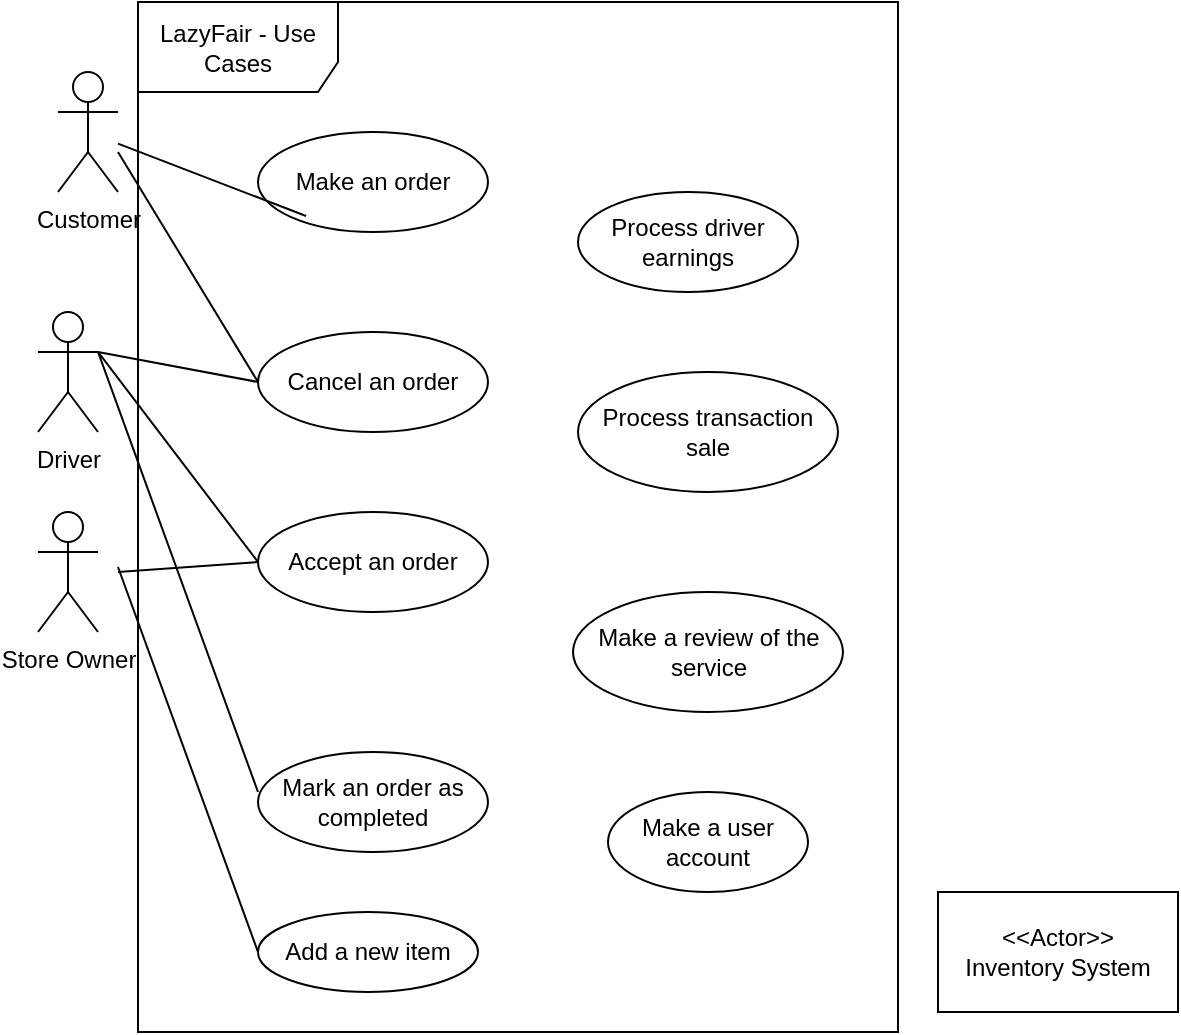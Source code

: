 <mxfile version="26.1.0">
  <diagram name="Page-1" id="ibz8DViMXlBaN--OkZIH">
    <mxGraphModel dx="1034" dy="493" grid="1" gridSize="10" guides="1" tooltips="1" connect="1" arrows="1" fold="1" page="1" pageScale="1" pageWidth="827" pageHeight="1169" math="0" shadow="0">
      <root>
        <mxCell id="0" />
        <mxCell id="1" parent="0" />
        <mxCell id="rD1ZoXlZe08rr5XbCh_b-1" value="LazyFair - Use Cases" style="shape=umlFrame;whiteSpace=wrap;html=1;pointerEvents=0;width=100;height=45;" parent="1" vertex="1">
          <mxGeometry x="280" y="385" width="380" height="515" as="geometry" />
        </mxCell>
        <mxCell id="rD1ZoXlZe08rr5XbCh_b-3" value="Make an order" style="ellipse;whiteSpace=wrap;html=1;" parent="1" vertex="1">
          <mxGeometry x="340" y="450" width="115" height="50" as="geometry" />
        </mxCell>
        <mxCell id="cIRuV8Rj02czdqpQ5D3a-1" value="Add a new item" style="ellipse;whiteSpace=wrap;html=1;" parent="1" vertex="1">
          <mxGeometry x="340" y="840" width="110" height="40" as="geometry" />
        </mxCell>
        <mxCell id="rD1ZoXlZe08rr5XbCh_b-4" value="Cancel an order" style="ellipse;whiteSpace=wrap;html=1;" parent="1" vertex="1">
          <mxGeometry x="340" y="550" width="115" height="50" as="geometry" />
        </mxCell>
        <mxCell id="cIRuV8Rj02czdqpQ5D3a-2" value="Driver" style="shape=umlActor;verticalLabelPosition=bottom;verticalAlign=top;html=1;outlineConnect=0;" parent="1" vertex="1">
          <mxGeometry x="230" y="540" width="30" height="60" as="geometry" />
        </mxCell>
        <mxCell id="rD1ZoXlZe08rr5XbCh_b-5" value="Accept an order" style="ellipse;whiteSpace=wrap;html=1;" parent="1" vertex="1">
          <mxGeometry x="340" y="640" width="115" height="50" as="geometry" />
        </mxCell>
        <mxCell id="cIRuV8Rj02czdqpQ5D3a-3" value="Store Owner&lt;span style=&quot;color: rgba(0, 0, 0, 0); font-family: monospace; font-size: 0px; text-align: start;&quot;&gt;%3CmxGraphModel%3E%3Croot%3E%3CmxCell%20id%3D%220%22%2F%3E%3CmxCell%20id%3D%221%22%20parent%3D%220%22%2F%3E%3CmxCell%20id%3D%222%22%20value%3D%22Actor%22%20style%3D%22shape%3DumlActor%3BverticalLabelPosition%3Dbottom%3BverticalAlign%3Dtop%3Bhtml%3D1%3BoutlineConnect%3D0%3B%22%20vertex%3D%221%22%20parent%3D%221%22%3E%3CmxGeometry%20x%3D%22230%22%20y%3D%22420%22%20width%3D%2230%22%20height%3D%2260%22%20as%3D%22geometry%22%2F%3E%3C%2FmxCell%3E%3C%2Froot%3E%3C%2FmxGraphModel%3E&lt;/span&gt;" style="shape=umlActor;verticalLabelPosition=bottom;verticalAlign=top;html=1;outlineConnect=0;" parent="1" vertex="1">
          <mxGeometry x="230" y="640" width="30" height="60" as="geometry" />
        </mxCell>
        <mxCell id="rD1ZoXlZe08rr5XbCh_b-6" value="Mark an order as completed" style="ellipse;whiteSpace=wrap;html=1;" parent="1" vertex="1">
          <mxGeometry x="340" y="760" width="115" height="50" as="geometry" />
        </mxCell>
        <mxCell id="cIRuV8Rj02czdqpQ5D3a-5" value="Customer&lt;span style=&quot;color: rgba(0, 0, 0, 0); font-family: monospace; font-size: 0px; text-align: start;&quot;&gt;%3CmxGraphModel%3E%3Croot%3E%3CmxCell%20id%3D%220%22%2F%3E%3CmxCell%20id%3D%221%22%20parent%3D%220%22%2F%3E%3CmxCell%20id%3D%222%22%20value%3D%22Actor%22%20style%3D%22shape%3DumlActor%3BverticalLabelPosition%3Dbottom%3BverticalAlign%3Dtop%3Bhtml%3D1%3BoutlineConnect%3D0%3B%22%20vertex%3D%221%22%20parent%3D%221%22%3E%3CmxGeometry%20x%3D%22230%22%20y%3D%22420%22%20width%3D%2230%22%20height%3D%2260%22%20as%3D%22geometry%22%2F%3E%3C%2FmxCell%3E%3C%2Froot%3E%3C%2FmxGraphModel%3E&lt;/span&gt;" style="shape=umlActor;verticalLabelPosition=bottom;verticalAlign=top;html=1;outlineConnect=0;" parent="1" vertex="1">
          <mxGeometry x="240" y="420" width="30" height="60" as="geometry" />
        </mxCell>
        <mxCell id="rD1ZoXlZe08rr5XbCh_b-7" value="Make a review of the service" style="ellipse;whiteSpace=wrap;html=1;" parent="1" vertex="1">
          <mxGeometry x="497.5" y="680" width="135" height="60" as="geometry" />
        </mxCell>
        <mxCell id="eqrMuBSTcKXrIwjARY2d-1" value="" style="endArrow=none;html=1;rounded=0;entryX=0.209;entryY=0.84;entryDx=0;entryDy=0;entryPerimeter=0;" parent="1" source="cIRuV8Rj02czdqpQ5D3a-5" target="rD1ZoXlZe08rr5XbCh_b-3" edge="1">
          <mxGeometry width="50" height="50" relative="1" as="geometry">
            <mxPoint x="270" y="560" as="sourcePoint" />
            <mxPoint x="320" y="510" as="targetPoint" />
          </mxGeometry>
        </mxCell>
        <mxCell id="rD1ZoXlZe08rr5XbCh_b-10" value="Make a user account" style="ellipse;whiteSpace=wrap;html=1;" parent="1" vertex="1">
          <mxGeometry x="515" y="780" width="100" height="50" as="geometry" />
        </mxCell>
        <mxCell id="qXeXoqb5C93qJGl5Qcnj-1" value="" style="endArrow=none;html=1;rounded=0;entryX=0;entryY=0.5;entryDx=0;entryDy=0;" parent="1" target="rD1ZoXlZe08rr5XbCh_b-4" edge="1">
          <mxGeometry width="50" height="50" relative="1" as="geometry">
            <mxPoint x="270" y="460" as="sourcePoint" />
            <mxPoint x="440" y="620" as="targetPoint" />
          </mxGeometry>
        </mxCell>
        <mxCell id="qXeXoqb5C93qJGl5Qcnj-2" value="" style="endArrow=none;html=1;rounded=0;exitX=0;exitY=0.5;exitDx=0;exitDy=0;" parent="1" source="rD1ZoXlZe08rr5XbCh_b-4" edge="1">
          <mxGeometry width="50" height="50" relative="1" as="geometry">
            <mxPoint x="390" y="670" as="sourcePoint" />
            <mxPoint x="260" y="560" as="targetPoint" />
          </mxGeometry>
        </mxCell>
        <mxCell id="qXeXoqb5C93qJGl5Qcnj-3" value="" style="endArrow=none;html=1;rounded=0;entryX=0;entryY=0.5;entryDx=0;entryDy=0;exitX=1;exitY=0.333;exitDx=0;exitDy=0;exitPerimeter=0;" parent="1" source="cIRuV8Rj02czdqpQ5D3a-2" target="rD1ZoXlZe08rr5XbCh_b-5" edge="1">
          <mxGeometry width="50" height="50" relative="1" as="geometry">
            <mxPoint x="270" y="450" as="sourcePoint" />
            <mxPoint x="340" y="617.5" as="targetPoint" />
          </mxGeometry>
        </mxCell>
        <mxCell id="qXeXoqb5C93qJGl5Qcnj-4" value="" style="endArrow=none;html=1;rounded=0;entryX=0;entryY=0.5;entryDx=0;entryDy=0;" parent="1" target="rD1ZoXlZe08rr5XbCh_b-5" edge="1">
          <mxGeometry width="50" height="50" relative="1" as="geometry">
            <mxPoint x="270" y="670" as="sourcePoint" />
            <mxPoint x="320" y="620" as="targetPoint" />
          </mxGeometry>
        </mxCell>
        <mxCell id="qXeXoqb5C93qJGl5Qcnj-5" value="" style="endArrow=none;html=1;rounded=0;exitX=1;exitY=0.333;exitDx=0;exitDy=0;exitPerimeter=0;" parent="1" source="cIRuV8Rj02czdqpQ5D3a-2" edge="1">
          <mxGeometry width="50" height="50" relative="1" as="geometry">
            <mxPoint x="270" y="450" as="sourcePoint" />
            <mxPoint x="340" y="780" as="targetPoint" />
          </mxGeometry>
        </mxCell>
        <mxCell id="qXeXoqb5C93qJGl5Qcnj-6" value="" style="endArrow=none;html=1;rounded=0;entryX=0;entryY=0.5;entryDx=0;entryDy=0;" parent="1" target="cIRuV8Rj02czdqpQ5D3a-1" edge="1">
          <mxGeometry width="50" height="50" relative="1" as="geometry">
            <mxPoint x="270" y="667.5" as="sourcePoint" />
            <mxPoint x="320" y="617.5" as="targetPoint" />
          </mxGeometry>
        </mxCell>
        <mxCell id="tNfRSsahCnfLYyZVFN9g-1" value="&amp;lt;&amp;lt;Actor&amp;gt;&amp;gt;&lt;div&gt;Inventory System&lt;/div&gt;" style="rounded=0;whiteSpace=wrap;html=1;" vertex="1" parent="1">
          <mxGeometry x="680" y="830" width="120" height="60" as="geometry" />
        </mxCell>
        <mxCell id="rD1ZoXlZe08rr5XbCh_b-11" value="Process driver earnings" style="ellipse;whiteSpace=wrap;html=1;" vertex="1" parent="1">
          <mxGeometry x="500" y="480" width="110" height="50" as="geometry" />
        </mxCell>
        <mxCell id="rD1ZoXlZe08rr5XbCh_b-13" value="Process transaction sale" style="ellipse;whiteSpace=wrap;html=1;" vertex="1" parent="1">
          <mxGeometry x="500" y="570" width="130" height="60" as="geometry" />
        </mxCell>
      </root>
    </mxGraphModel>
  </diagram>
</mxfile>
